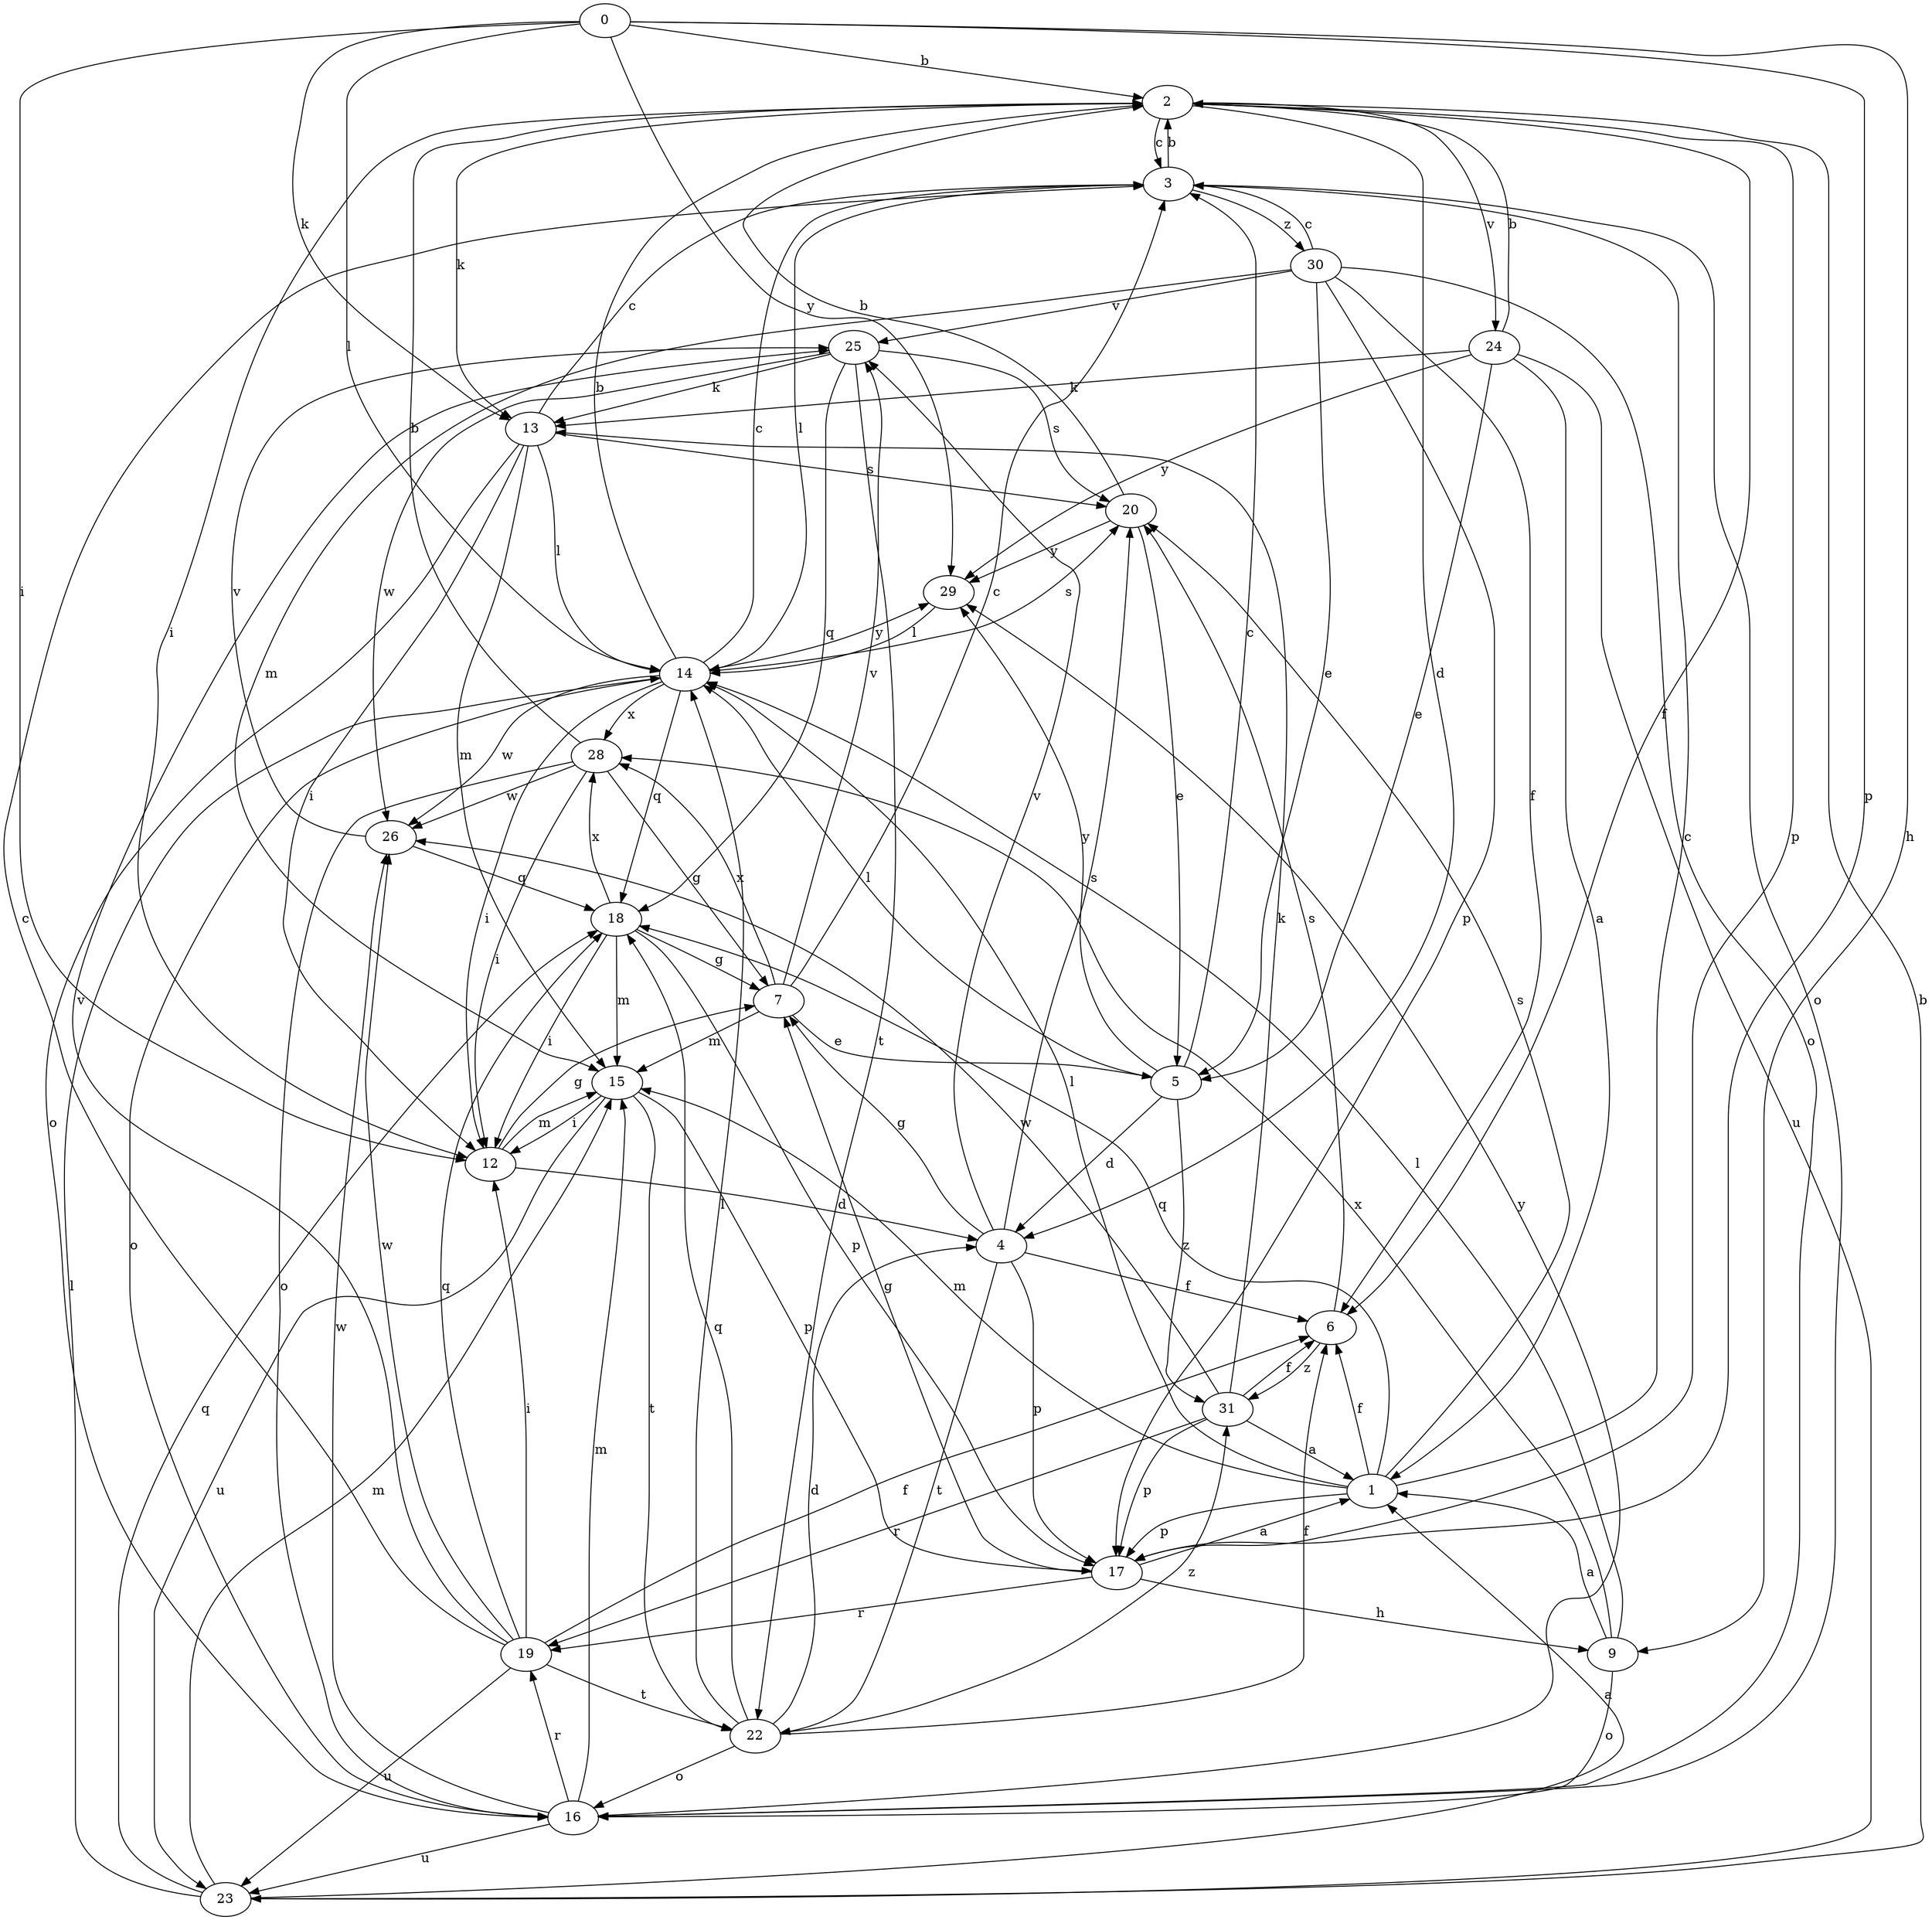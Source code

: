strict digraph  {
0;
1;
2;
3;
4;
5;
6;
7;
9;
12;
13;
14;
15;
16;
17;
18;
19;
20;
22;
23;
24;
25;
26;
28;
29;
30;
31;
0 -> 2  [label=b];
0 -> 9  [label=h];
0 -> 12  [label=i];
0 -> 13  [label=k];
0 -> 14  [label=l];
0 -> 17  [label=p];
0 -> 29  [label=y];
1 -> 3  [label=c];
1 -> 6  [label=f];
1 -> 14  [label=l];
1 -> 15  [label=m];
1 -> 17  [label=p];
1 -> 18  [label=q];
1 -> 20  [label=s];
2 -> 3  [label=c];
2 -> 4  [label=d];
2 -> 6  [label=f];
2 -> 12  [label=i];
2 -> 13  [label=k];
2 -> 17  [label=p];
2 -> 24  [label=v];
3 -> 2  [label=b];
3 -> 14  [label=l];
3 -> 16  [label=o];
3 -> 30  [label=z];
4 -> 6  [label=f];
4 -> 7  [label=g];
4 -> 17  [label=p];
4 -> 20  [label=s];
4 -> 22  [label=t];
4 -> 25  [label=v];
5 -> 3  [label=c];
5 -> 4  [label=d];
5 -> 14  [label=l];
5 -> 29  [label=y];
5 -> 31  [label=z];
6 -> 20  [label=s];
6 -> 31  [label=z];
7 -> 3  [label=c];
7 -> 5  [label=e];
7 -> 15  [label=m];
7 -> 25  [label=v];
7 -> 28  [label=x];
9 -> 1  [label=a];
9 -> 14  [label=l];
9 -> 16  [label=o];
9 -> 28  [label=x];
12 -> 4  [label=d];
12 -> 7  [label=g];
12 -> 15  [label=m];
13 -> 3  [label=c];
13 -> 12  [label=i];
13 -> 14  [label=l];
13 -> 15  [label=m];
13 -> 16  [label=o];
13 -> 20  [label=s];
14 -> 2  [label=b];
14 -> 3  [label=c];
14 -> 12  [label=i];
14 -> 16  [label=o];
14 -> 18  [label=q];
14 -> 20  [label=s];
14 -> 26  [label=w];
14 -> 28  [label=x];
14 -> 29  [label=y];
15 -> 12  [label=i];
15 -> 17  [label=p];
15 -> 22  [label=t];
15 -> 23  [label=u];
16 -> 15  [label=m];
16 -> 19  [label=r];
16 -> 23  [label=u];
16 -> 26  [label=w];
16 -> 29  [label=y];
17 -> 1  [label=a];
17 -> 7  [label=g];
17 -> 9  [label=h];
17 -> 19  [label=r];
18 -> 7  [label=g];
18 -> 12  [label=i];
18 -> 15  [label=m];
18 -> 17  [label=p];
18 -> 28  [label=x];
19 -> 3  [label=c];
19 -> 6  [label=f];
19 -> 12  [label=i];
19 -> 18  [label=q];
19 -> 22  [label=t];
19 -> 23  [label=u];
19 -> 25  [label=v];
19 -> 26  [label=w];
20 -> 2  [label=b];
20 -> 5  [label=e];
20 -> 29  [label=y];
22 -> 4  [label=d];
22 -> 6  [label=f];
22 -> 14  [label=l];
22 -> 16  [label=o];
22 -> 18  [label=q];
22 -> 31  [label=z];
23 -> 1  [label=a];
23 -> 2  [label=b];
23 -> 14  [label=l];
23 -> 15  [label=m];
23 -> 18  [label=q];
24 -> 1  [label=a];
24 -> 2  [label=b];
24 -> 5  [label=e];
24 -> 13  [label=k];
24 -> 23  [label=u];
24 -> 29  [label=y];
25 -> 13  [label=k];
25 -> 18  [label=q];
25 -> 20  [label=s];
25 -> 22  [label=t];
25 -> 26  [label=w];
26 -> 18  [label=q];
26 -> 25  [label=v];
28 -> 2  [label=b];
28 -> 7  [label=g];
28 -> 12  [label=i];
28 -> 16  [label=o];
28 -> 26  [label=w];
29 -> 14  [label=l];
30 -> 3  [label=c];
30 -> 5  [label=e];
30 -> 6  [label=f];
30 -> 15  [label=m];
30 -> 16  [label=o];
30 -> 17  [label=p];
30 -> 25  [label=v];
31 -> 1  [label=a];
31 -> 6  [label=f];
31 -> 13  [label=k];
31 -> 17  [label=p];
31 -> 19  [label=r];
31 -> 26  [label=w];
}
